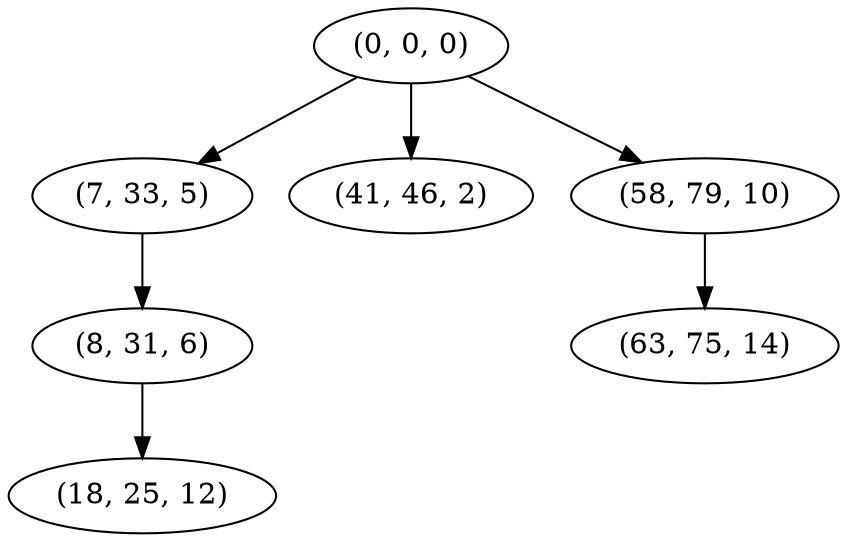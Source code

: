digraph tree {
    "(0, 0, 0)";
    "(7, 33, 5)";
    "(8, 31, 6)";
    "(18, 25, 12)";
    "(41, 46, 2)";
    "(58, 79, 10)";
    "(63, 75, 14)";
    "(0, 0, 0)" -> "(7, 33, 5)";
    "(0, 0, 0)" -> "(41, 46, 2)";
    "(0, 0, 0)" -> "(58, 79, 10)";
    "(7, 33, 5)" -> "(8, 31, 6)";
    "(8, 31, 6)" -> "(18, 25, 12)";
    "(58, 79, 10)" -> "(63, 75, 14)";
}
